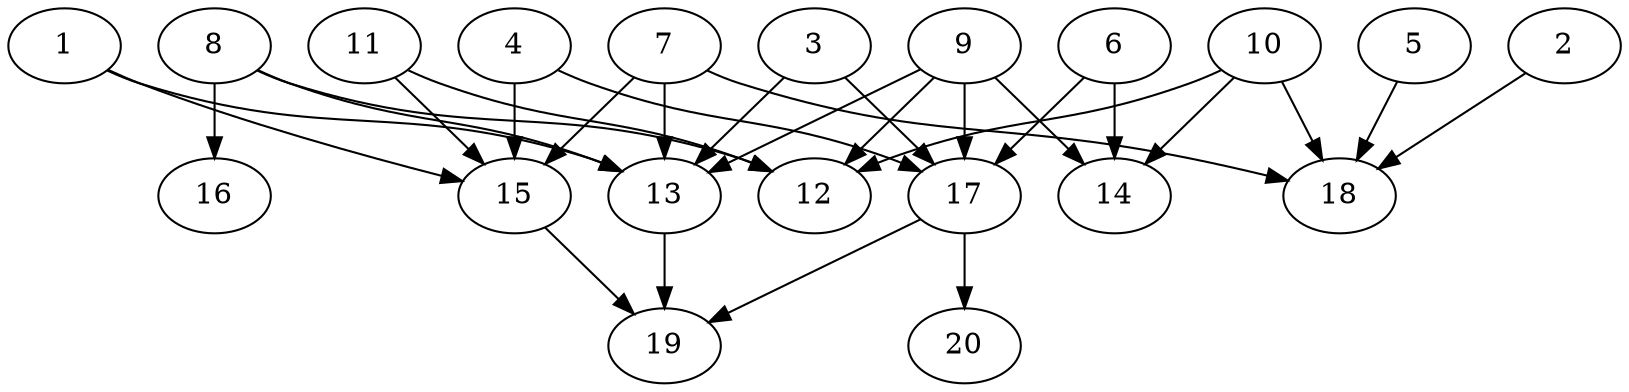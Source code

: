 // DAG automatically generated by daggen at Sat Jul 27 15:38:39 2019
// ./daggen --dot -n 20 --ccr 0.4 --fat 0.7 --regular 0.5 --density 0.4 --mindata 5242880 --maxdata 52428800 
digraph G {
  1 [size="41359360", alpha="0.07", expect_size="16543744"] 
  1 -> 13 [size ="16543744"]
  1 -> 15 [size ="16543744"]
  2 [size="129420800", alpha="0.04", expect_size="51768320"] 
  2 -> 18 [size ="51768320"]
  3 [size="71055360", alpha="0.08", expect_size="28422144"] 
  3 -> 13 [size ="28422144"]
  3 -> 17 [size ="28422144"]
  4 [size="53063680", alpha="0.13", expect_size="21225472"] 
  4 -> 15 [size ="21225472"]
  4 -> 17 [size ="21225472"]
  5 [size="115658240", alpha="0.03", expect_size="46263296"] 
  5 -> 18 [size ="46263296"]
  6 [size="84387840", alpha="0.07", expect_size="33755136"] 
  6 -> 14 [size ="33755136"]
  6 -> 17 [size ="33755136"]
  7 [size="39516160", alpha="0.14", expect_size="15806464"] 
  7 -> 13 [size ="15806464"]
  7 -> 15 [size ="15806464"]
  7 -> 18 [size ="15806464"]
  8 [size="103854080", alpha="0.03", expect_size="41541632"] 
  8 -> 12 [size ="41541632"]
  8 -> 13 [size ="41541632"]
  8 -> 16 [size ="41541632"]
  9 [size="29120000", alpha="0.19", expect_size="11648000"] 
  9 -> 12 [size ="11648000"]
  9 -> 13 [size ="11648000"]
  9 -> 14 [size ="11648000"]
  9 -> 17 [size ="11648000"]
  10 [size="74209280", alpha="0.07", expect_size="29683712"] 
  10 -> 12 [size ="29683712"]
  10 -> 14 [size ="29683712"]
  10 -> 18 [size ="29683712"]
  11 [size="70126080", alpha="0.04", expect_size="28050432"] 
  11 -> 12 [size ="28050432"]
  11 -> 15 [size ="28050432"]
  12 [size="108541440", alpha="0.06", expect_size="43416576"] 
  13 [size="13877760", alpha="0.13", expect_size="5551104"] 
  13 -> 19 [size ="5551104"]
  14 [size="63541760", alpha="0.17", expect_size="25416704"] 
  15 [size="22643200", alpha="0.20", expect_size="9057280"] 
  15 -> 19 [size ="9057280"]
  16 [size="42821120", alpha="0.06", expect_size="17128448"] 
  17 [size="84090880", alpha="0.12", expect_size="33636352"] 
  17 -> 19 [size ="33636352"]
  17 -> 20 [size ="33636352"]
  18 [size="47959040", alpha="0.06", expect_size="19183616"] 
  19 [size="64056320", alpha="0.12", expect_size="25622528"] 
  20 [size="55475200", alpha="0.16", expect_size="22190080"] 
}
